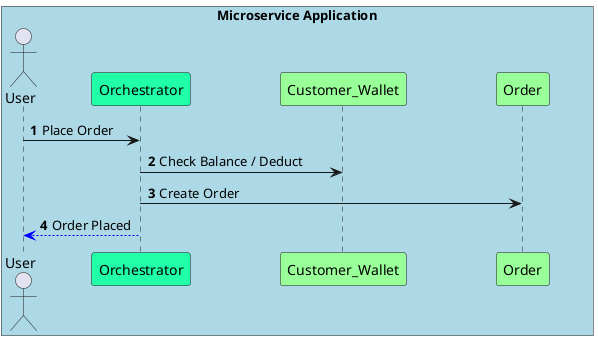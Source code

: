 @startuml
autonumber
skinparam ParticipantPadding 40
box "Microservice Application" #LightBlue
actor User
participant Orchestrator #22FFA9
participant Customer_Wallet #99FF99
participant Order #99FF99
User -> Orchestrator : Place Order
Orchestrator -> Customer_Wallet : Check Balance / Deduct
Orchestrator -> Order : Create Order
User <-[#0000FF]- Orchestrator : Order Placed
end box
@enduml